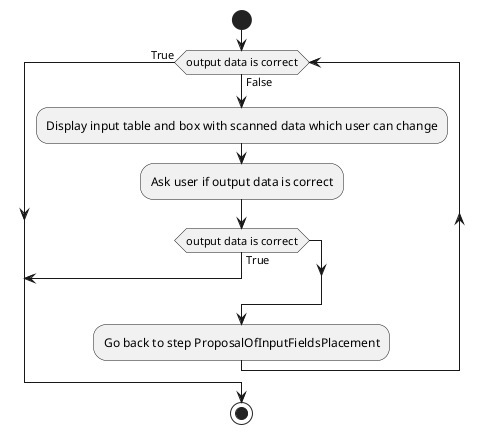 @startuml
'https://plantuml.com/activity-diagram-beta

start
while (output data is correct) is (False)
    :Display input table and box with scanned data which user can change;
    :Ask user if output data is correct;
    if (output data is correct) then (True)
        break
    endif
    :Go back to step ProposalOfInputFieldsPlacement;

endwhile (True)
stop

@enduml
